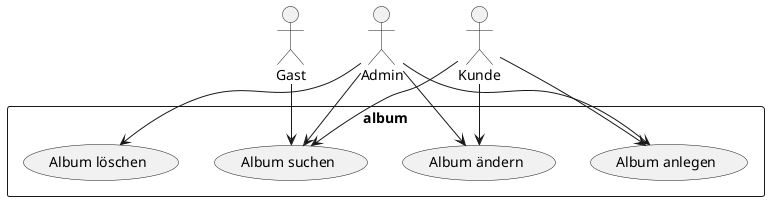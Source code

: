 @startuml Use Cases

actor Gast
actor Admin
actor Kunde

rectangle album {
    Gast --> (Album suchen)
    Admin --> (Album suchen)
    Admin --> (Album anlegen)
    Admin --> (Album ändern)
    Admin --> (Album löschen)
    Kunde --> (Album suchen)
    Kunde --> (Album anlegen)
    Kunde --> (Album ändern)
}

@enduml
